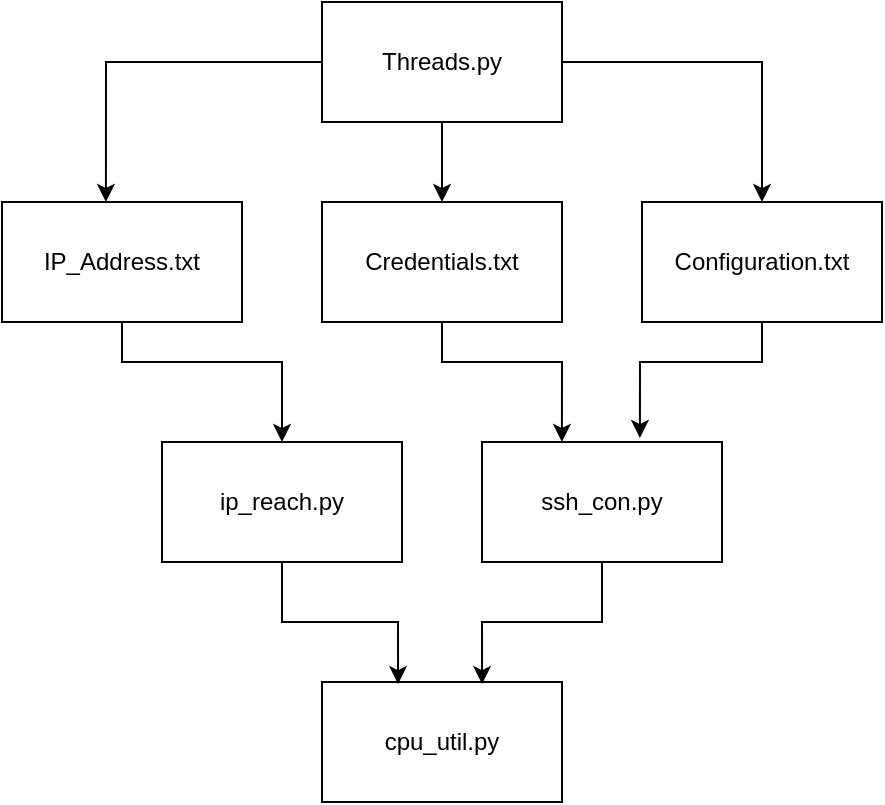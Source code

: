 <mxfile version="22.1.16" type="device">
  <diagram name="Page-1" id="zS_W_gcrvEiFLx5ZDQP-">
    <mxGraphModel dx="946" dy="538" grid="1" gridSize="10" guides="1" tooltips="1" connect="1" arrows="1" fold="1" page="1" pageScale="1" pageWidth="850" pageHeight="1100" math="0" shadow="0">
      <root>
        <mxCell id="0" />
        <mxCell id="1" parent="0" />
        <mxCell id="jQzZU1BMIdXOrm37BESk-8" style="edgeStyle=orthogonalEdgeStyle;rounded=0;orthogonalLoop=1;jettySize=auto;html=1;entryX=0.5;entryY=0;entryDx=0;entryDy=0;" edge="1" parent="1" source="jQzZU1BMIdXOrm37BESk-1" target="jQzZU1BMIdXOrm37BESk-4">
          <mxGeometry relative="1" as="geometry">
            <Array as="points">
              <mxPoint x="160" y="220" />
              <mxPoint x="240" y="220" />
            </Array>
          </mxGeometry>
        </mxCell>
        <mxCell id="jQzZU1BMIdXOrm37BESk-1" value="IP_Address.txt" style="rounded=0;whiteSpace=wrap;html=1;" vertex="1" parent="1">
          <mxGeometry x="100" y="140" width="120" height="60" as="geometry" />
        </mxCell>
        <mxCell id="jQzZU1BMIdXOrm37BESk-2" value="Configuration.txt" style="rounded=0;whiteSpace=wrap;html=1;" vertex="1" parent="1">
          <mxGeometry x="420" y="140" width="120" height="60" as="geometry" />
        </mxCell>
        <mxCell id="jQzZU1BMIdXOrm37BESk-3" value="Credentials.txt" style="rounded=0;whiteSpace=wrap;html=1;" vertex="1" parent="1">
          <mxGeometry x="260" y="140" width="120" height="60" as="geometry" />
        </mxCell>
        <mxCell id="jQzZU1BMIdXOrm37BESk-4" value="ip_reach.py" style="rounded=0;whiteSpace=wrap;html=1;" vertex="1" parent="1">
          <mxGeometry x="180" y="260" width="120" height="60" as="geometry" />
        </mxCell>
        <mxCell id="jQzZU1BMIdXOrm37BESk-6" value="ssh_con.py" style="rounded=0;whiteSpace=wrap;html=1;" vertex="1" parent="1">
          <mxGeometry x="340" y="260" width="120" height="60" as="geometry" />
        </mxCell>
        <mxCell id="jQzZU1BMIdXOrm37BESk-18" style="edgeStyle=orthogonalEdgeStyle;rounded=0;orthogonalLoop=1;jettySize=auto;html=1;exitX=0.5;exitY=1;exitDx=0;exitDy=0;entryX=0.5;entryY=0;entryDx=0;entryDy=0;" edge="1" parent="1" source="jQzZU1BMIdXOrm37BESk-7" target="jQzZU1BMIdXOrm37BESk-3">
          <mxGeometry relative="1" as="geometry" />
        </mxCell>
        <mxCell id="jQzZU1BMIdXOrm37BESk-19" style="edgeStyle=orthogonalEdgeStyle;rounded=0;orthogonalLoop=1;jettySize=auto;html=1;entryX=0.5;entryY=0;entryDx=0;entryDy=0;" edge="1" parent="1" source="jQzZU1BMIdXOrm37BESk-7" target="jQzZU1BMIdXOrm37BESk-2">
          <mxGeometry relative="1" as="geometry" />
        </mxCell>
        <mxCell id="jQzZU1BMIdXOrm37BESk-7" value="Threads.py" style="rounded=0;whiteSpace=wrap;html=1;" vertex="1" parent="1">
          <mxGeometry x="260" y="40" width="120" height="60" as="geometry" />
        </mxCell>
        <mxCell id="jQzZU1BMIdXOrm37BESk-11" style="edgeStyle=orthogonalEdgeStyle;rounded=0;orthogonalLoop=1;jettySize=auto;html=1;exitX=0.5;exitY=1;exitDx=0;exitDy=0;entryX=0.333;entryY=0;entryDx=0;entryDy=0;entryPerimeter=0;" edge="1" parent="1" source="jQzZU1BMIdXOrm37BESk-3" target="jQzZU1BMIdXOrm37BESk-6">
          <mxGeometry relative="1" as="geometry">
            <Array as="points">
              <mxPoint x="320" y="220" />
              <mxPoint x="380" y="220" />
            </Array>
          </mxGeometry>
        </mxCell>
        <mxCell id="jQzZU1BMIdXOrm37BESk-12" style="edgeStyle=orthogonalEdgeStyle;rounded=0;orthogonalLoop=1;jettySize=auto;html=1;exitX=0.5;exitY=1;exitDx=0;exitDy=0;entryX=0.658;entryY=-0.033;entryDx=0;entryDy=0;entryPerimeter=0;" edge="1" parent="1" source="jQzZU1BMIdXOrm37BESk-2" target="jQzZU1BMIdXOrm37BESk-6">
          <mxGeometry relative="1" as="geometry">
            <Array as="points">
              <mxPoint x="480" y="220" />
              <mxPoint x="419" y="220" />
            </Array>
          </mxGeometry>
        </mxCell>
        <mxCell id="jQzZU1BMIdXOrm37BESk-13" value="cpu_util.py" style="rounded=0;whiteSpace=wrap;html=1;" vertex="1" parent="1">
          <mxGeometry x="260" y="380" width="120" height="60" as="geometry" />
        </mxCell>
        <mxCell id="jQzZU1BMIdXOrm37BESk-15" style="edgeStyle=orthogonalEdgeStyle;rounded=0;orthogonalLoop=1;jettySize=auto;html=1;entryX=0.667;entryY=0.017;entryDx=0;entryDy=0;entryPerimeter=0;" edge="1" parent="1" source="jQzZU1BMIdXOrm37BESk-6" target="jQzZU1BMIdXOrm37BESk-13">
          <mxGeometry relative="1" as="geometry" />
        </mxCell>
        <mxCell id="jQzZU1BMIdXOrm37BESk-16" style="edgeStyle=orthogonalEdgeStyle;rounded=0;orthogonalLoop=1;jettySize=auto;html=1;entryX=0.317;entryY=0.017;entryDx=0;entryDy=0;entryPerimeter=0;" edge="1" parent="1" source="jQzZU1BMIdXOrm37BESk-4" target="jQzZU1BMIdXOrm37BESk-13">
          <mxGeometry relative="1" as="geometry" />
        </mxCell>
        <mxCell id="jQzZU1BMIdXOrm37BESk-17" style="edgeStyle=orthogonalEdgeStyle;rounded=0;orthogonalLoop=1;jettySize=auto;html=1;entryX=0.433;entryY=0;entryDx=0;entryDy=0;entryPerimeter=0;" edge="1" parent="1" source="jQzZU1BMIdXOrm37BESk-7" target="jQzZU1BMIdXOrm37BESk-1">
          <mxGeometry relative="1" as="geometry" />
        </mxCell>
      </root>
    </mxGraphModel>
  </diagram>
</mxfile>
